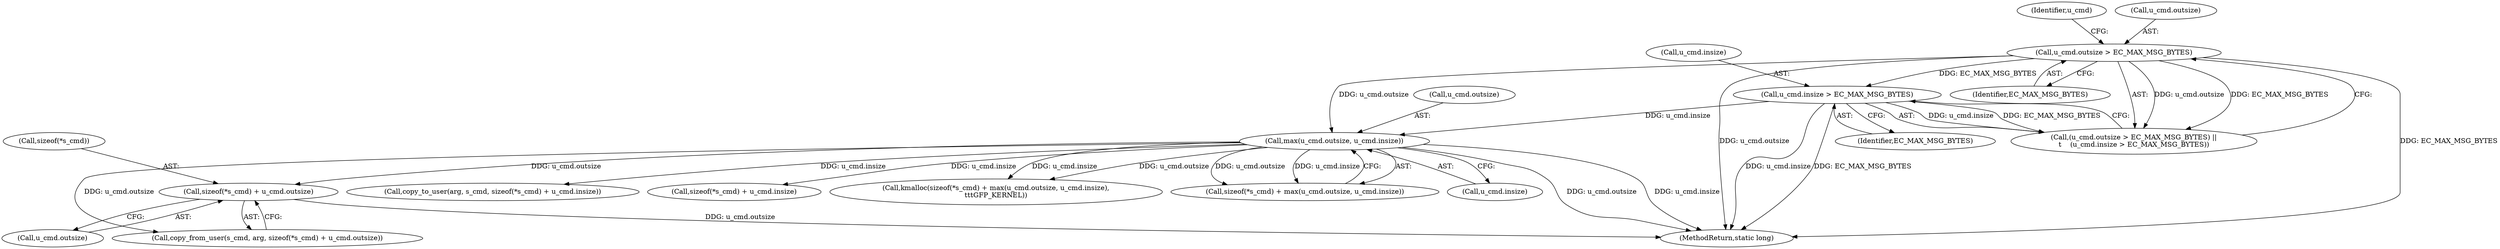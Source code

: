 digraph "0_linux_096cdc6f52225835ff503f987a0d68ef770bb78e@API" {
"1000158" [label="(Call,sizeof(*s_cmd) + u_cmd.outsize)"];
"1000140" [label="(Call,max(u_cmd.outsize, u_cmd.insize))"];
"1000120" [label="(Call,u_cmd.outsize > EC_MAX_MSG_BYTES)"];
"1000125" [label="(Call,u_cmd.insize > EC_MAX_MSG_BYTES)"];
"1000144" [label="(Call,u_cmd.insize)"];
"1000158" [label="(Call,sizeof(*s_cmd) + u_cmd.outsize)"];
"1000210" [label="(MethodReturn,static long)"];
"1000155" [label="(Call,copy_from_user(s_cmd, arg, sizeof(*s_cmd) + u_cmd.outsize))"];
"1000162" [label="(Call,u_cmd.outsize)"];
"1000140" [label="(Call,max(u_cmd.outsize, u_cmd.insize))"];
"1000127" [label="(Identifier,u_cmd)"];
"1000159" [label="(Call,sizeof(*s_cmd))"];
"1000125" [label="(Call,u_cmd.insize > EC_MAX_MSG_BYTES)"];
"1000191" [label="(Call,copy_to_user(arg, s_cmd, sizeof(*s_cmd) + u_cmd.insize))"];
"1000126" [label="(Call,u_cmd.insize)"];
"1000141" [label="(Call,u_cmd.outsize)"];
"1000194" [label="(Call,sizeof(*s_cmd) + u_cmd.insize)"];
"1000124" [label="(Identifier,EC_MAX_MSG_BYTES)"];
"1000121" [label="(Call,u_cmd.outsize)"];
"1000119" [label="(Call,(u_cmd.outsize > EC_MAX_MSG_BYTES) ||\n\t    (u_cmd.insize > EC_MAX_MSG_BYTES))"];
"1000129" [label="(Identifier,EC_MAX_MSG_BYTES)"];
"1000135" [label="(Call,kmalloc(sizeof(*s_cmd) + max(u_cmd.outsize, u_cmd.insize),\n\t\t\tGFP_KERNEL))"];
"1000120" [label="(Call,u_cmd.outsize > EC_MAX_MSG_BYTES)"];
"1000136" [label="(Call,sizeof(*s_cmd) + max(u_cmd.outsize, u_cmd.insize))"];
"1000158" -> "1000155"  [label="AST: "];
"1000158" -> "1000162"  [label="CFG: "];
"1000159" -> "1000158"  [label="AST: "];
"1000162" -> "1000158"  [label="AST: "];
"1000155" -> "1000158"  [label="CFG: "];
"1000158" -> "1000210"  [label="DDG: u_cmd.outsize"];
"1000140" -> "1000158"  [label="DDG: u_cmd.outsize"];
"1000140" -> "1000136"  [label="AST: "];
"1000140" -> "1000144"  [label="CFG: "];
"1000141" -> "1000140"  [label="AST: "];
"1000144" -> "1000140"  [label="AST: "];
"1000136" -> "1000140"  [label="CFG: "];
"1000140" -> "1000210"  [label="DDG: u_cmd.outsize"];
"1000140" -> "1000210"  [label="DDG: u_cmd.insize"];
"1000140" -> "1000135"  [label="DDG: u_cmd.outsize"];
"1000140" -> "1000135"  [label="DDG: u_cmd.insize"];
"1000140" -> "1000136"  [label="DDG: u_cmd.outsize"];
"1000140" -> "1000136"  [label="DDG: u_cmd.insize"];
"1000120" -> "1000140"  [label="DDG: u_cmd.outsize"];
"1000125" -> "1000140"  [label="DDG: u_cmd.insize"];
"1000140" -> "1000155"  [label="DDG: u_cmd.outsize"];
"1000140" -> "1000191"  [label="DDG: u_cmd.insize"];
"1000140" -> "1000194"  [label="DDG: u_cmd.insize"];
"1000120" -> "1000119"  [label="AST: "];
"1000120" -> "1000124"  [label="CFG: "];
"1000121" -> "1000120"  [label="AST: "];
"1000124" -> "1000120"  [label="AST: "];
"1000127" -> "1000120"  [label="CFG: "];
"1000119" -> "1000120"  [label="CFG: "];
"1000120" -> "1000210"  [label="DDG: u_cmd.outsize"];
"1000120" -> "1000210"  [label="DDG: EC_MAX_MSG_BYTES"];
"1000120" -> "1000119"  [label="DDG: u_cmd.outsize"];
"1000120" -> "1000119"  [label="DDG: EC_MAX_MSG_BYTES"];
"1000120" -> "1000125"  [label="DDG: EC_MAX_MSG_BYTES"];
"1000125" -> "1000119"  [label="AST: "];
"1000125" -> "1000129"  [label="CFG: "];
"1000126" -> "1000125"  [label="AST: "];
"1000129" -> "1000125"  [label="AST: "];
"1000119" -> "1000125"  [label="CFG: "];
"1000125" -> "1000210"  [label="DDG: u_cmd.insize"];
"1000125" -> "1000210"  [label="DDG: EC_MAX_MSG_BYTES"];
"1000125" -> "1000119"  [label="DDG: u_cmd.insize"];
"1000125" -> "1000119"  [label="DDG: EC_MAX_MSG_BYTES"];
}
